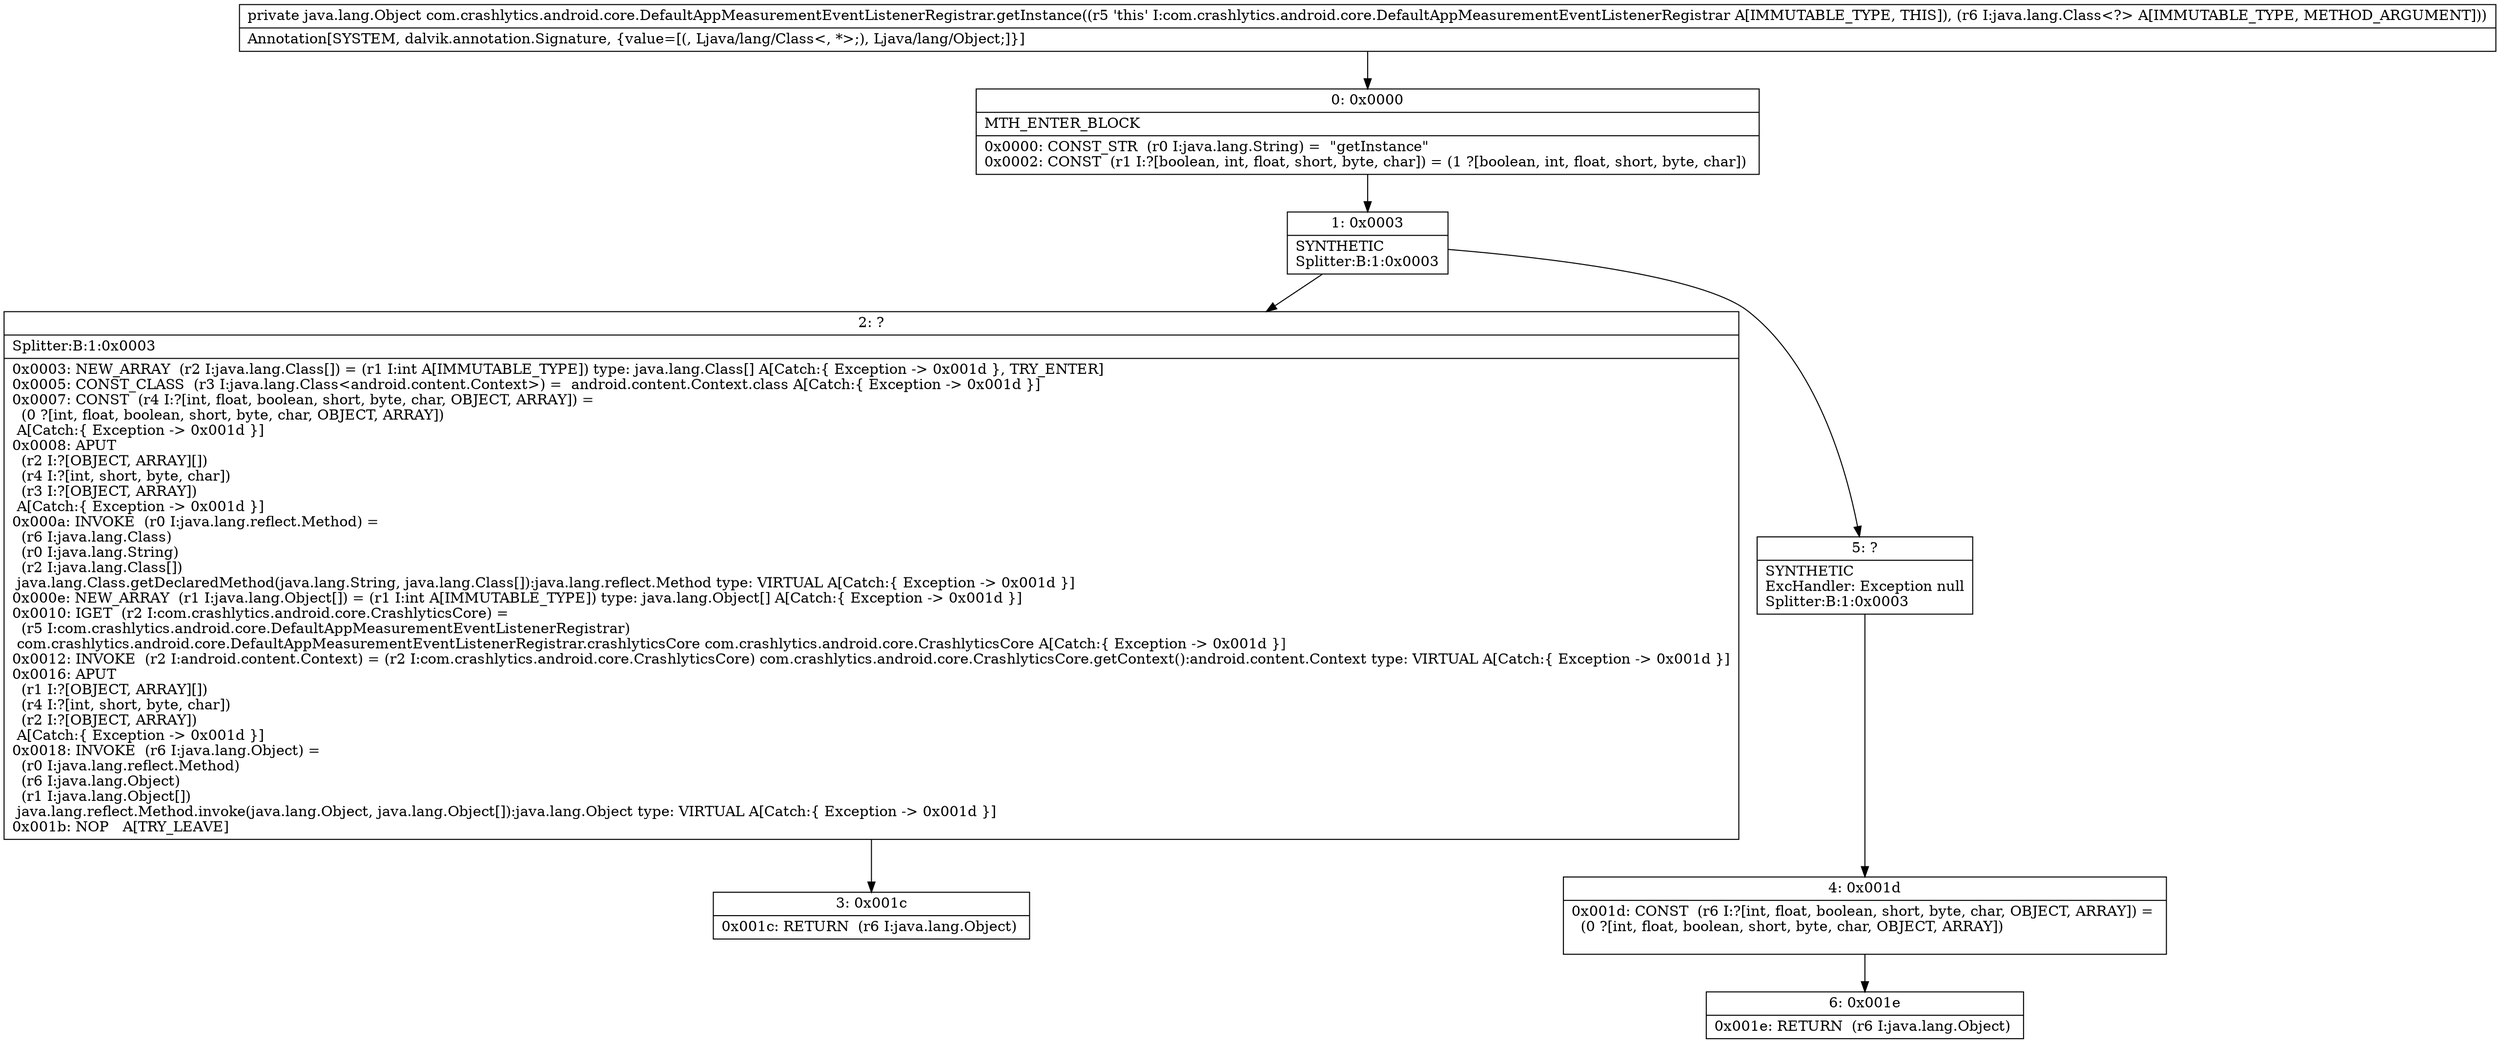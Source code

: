 digraph "CFG forcom.crashlytics.android.core.DefaultAppMeasurementEventListenerRegistrar.getInstance(Ljava\/lang\/Class;)Ljava\/lang\/Object;" {
Node_0 [shape=record,label="{0\:\ 0x0000|MTH_ENTER_BLOCK\l|0x0000: CONST_STR  (r0 I:java.lang.String) =  \"getInstance\" \l0x0002: CONST  (r1 I:?[boolean, int, float, short, byte, char]) = (1 ?[boolean, int, float, short, byte, char]) \l}"];
Node_1 [shape=record,label="{1\:\ 0x0003|SYNTHETIC\lSplitter:B:1:0x0003\l}"];
Node_2 [shape=record,label="{2\:\ ?|Splitter:B:1:0x0003\l|0x0003: NEW_ARRAY  (r2 I:java.lang.Class[]) = (r1 I:int A[IMMUTABLE_TYPE]) type: java.lang.Class[] A[Catch:\{ Exception \-\> 0x001d \}, TRY_ENTER]\l0x0005: CONST_CLASS  (r3 I:java.lang.Class\<android.content.Context\>) =  android.content.Context.class A[Catch:\{ Exception \-\> 0x001d \}]\l0x0007: CONST  (r4 I:?[int, float, boolean, short, byte, char, OBJECT, ARRAY]) = \l  (0 ?[int, float, boolean, short, byte, char, OBJECT, ARRAY])\l A[Catch:\{ Exception \-\> 0x001d \}]\l0x0008: APUT  \l  (r2 I:?[OBJECT, ARRAY][])\l  (r4 I:?[int, short, byte, char])\l  (r3 I:?[OBJECT, ARRAY])\l A[Catch:\{ Exception \-\> 0x001d \}]\l0x000a: INVOKE  (r0 I:java.lang.reflect.Method) = \l  (r6 I:java.lang.Class)\l  (r0 I:java.lang.String)\l  (r2 I:java.lang.Class[])\l java.lang.Class.getDeclaredMethod(java.lang.String, java.lang.Class[]):java.lang.reflect.Method type: VIRTUAL A[Catch:\{ Exception \-\> 0x001d \}]\l0x000e: NEW_ARRAY  (r1 I:java.lang.Object[]) = (r1 I:int A[IMMUTABLE_TYPE]) type: java.lang.Object[] A[Catch:\{ Exception \-\> 0x001d \}]\l0x0010: IGET  (r2 I:com.crashlytics.android.core.CrashlyticsCore) = \l  (r5 I:com.crashlytics.android.core.DefaultAppMeasurementEventListenerRegistrar)\l com.crashlytics.android.core.DefaultAppMeasurementEventListenerRegistrar.crashlyticsCore com.crashlytics.android.core.CrashlyticsCore A[Catch:\{ Exception \-\> 0x001d \}]\l0x0012: INVOKE  (r2 I:android.content.Context) = (r2 I:com.crashlytics.android.core.CrashlyticsCore) com.crashlytics.android.core.CrashlyticsCore.getContext():android.content.Context type: VIRTUAL A[Catch:\{ Exception \-\> 0x001d \}]\l0x0016: APUT  \l  (r1 I:?[OBJECT, ARRAY][])\l  (r4 I:?[int, short, byte, char])\l  (r2 I:?[OBJECT, ARRAY])\l A[Catch:\{ Exception \-\> 0x001d \}]\l0x0018: INVOKE  (r6 I:java.lang.Object) = \l  (r0 I:java.lang.reflect.Method)\l  (r6 I:java.lang.Object)\l  (r1 I:java.lang.Object[])\l java.lang.reflect.Method.invoke(java.lang.Object, java.lang.Object[]):java.lang.Object type: VIRTUAL A[Catch:\{ Exception \-\> 0x001d \}]\l0x001b: NOP   A[TRY_LEAVE]\l}"];
Node_3 [shape=record,label="{3\:\ 0x001c|0x001c: RETURN  (r6 I:java.lang.Object) \l}"];
Node_4 [shape=record,label="{4\:\ 0x001d|0x001d: CONST  (r6 I:?[int, float, boolean, short, byte, char, OBJECT, ARRAY]) = \l  (0 ?[int, float, boolean, short, byte, char, OBJECT, ARRAY])\l \l}"];
Node_5 [shape=record,label="{5\:\ ?|SYNTHETIC\lExcHandler: Exception null\lSplitter:B:1:0x0003\l}"];
Node_6 [shape=record,label="{6\:\ 0x001e|0x001e: RETURN  (r6 I:java.lang.Object) \l}"];
MethodNode[shape=record,label="{private java.lang.Object com.crashlytics.android.core.DefaultAppMeasurementEventListenerRegistrar.getInstance((r5 'this' I:com.crashlytics.android.core.DefaultAppMeasurementEventListenerRegistrar A[IMMUTABLE_TYPE, THIS]), (r6 I:java.lang.Class\<?\> A[IMMUTABLE_TYPE, METHOD_ARGUMENT]))  | Annotation[SYSTEM, dalvik.annotation.Signature, \{value=[(, Ljava\/lang\/Class\<, *\>;), Ljava\/lang\/Object;]\}]\l}"];
MethodNode -> Node_0;
Node_0 -> Node_1;
Node_1 -> Node_2;
Node_1 -> Node_5;
Node_2 -> Node_3;
Node_4 -> Node_6;
Node_5 -> Node_4;
}

